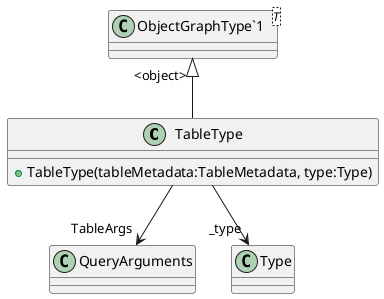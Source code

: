 @startuml
class TableType {
    + TableType(tableMetadata:TableMetadata, type:Type)
}
class "ObjectGraphType`1"<T> {
}
"ObjectGraphType`1" "<object>" <|-- TableType
TableType --> "TableArgs" QueryArguments
TableType --> "_type" Type
@enduml
